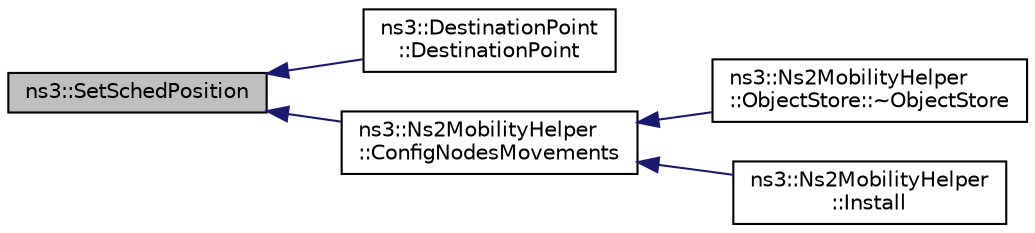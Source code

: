 digraph "ns3::SetSchedPosition"
{
  edge [fontname="Helvetica",fontsize="10",labelfontname="Helvetica",labelfontsize="10"];
  node [fontname="Helvetica",fontsize="10",shape=record];
  rankdir="LR";
  Node1 [label="ns3::SetSchedPosition",height=0.2,width=0.4,color="black", fillcolor="grey75", style="filled", fontcolor="black"];
  Node1 -> Node2 [dir="back",color="midnightblue",fontsize="10",style="solid"];
  Node2 [label="ns3::DestinationPoint\l::DestinationPoint",height=0.2,width=0.4,color="black", fillcolor="white", style="filled",URL="$d8/d9e/structns3_1_1DestinationPoint.html#a1e77229e5df85cf5db3829dcab826779"];
  Node1 -> Node3 [dir="back",color="midnightblue",fontsize="10",style="solid"];
  Node3 [label="ns3::Ns2MobilityHelper\l::ConfigNodesMovements",height=0.2,width=0.4,color="black", fillcolor="white", style="filled",URL="$d1/d5b/classns3_1_1Ns2MobilityHelper.html#a07ac38324875ef8cf45e9cd4669756dc"];
  Node3 -> Node4 [dir="back",color="midnightblue",fontsize="10",style="solid"];
  Node4 [label="ns3::Ns2MobilityHelper\l::ObjectStore::~ObjectStore",height=0.2,width=0.4,color="black", fillcolor="white", style="filled",URL="$d6/df4/classns3_1_1Ns2MobilityHelper_1_1ObjectStore.html#ab0cd1f82933fa9a661a7d4144d4e1e4f"];
  Node3 -> Node5 [dir="back",color="midnightblue",fontsize="10",style="solid"];
  Node5 [label="ns3::Ns2MobilityHelper\l::Install",height=0.2,width=0.4,color="black", fillcolor="white", style="filled",URL="$d1/d5b/classns3_1_1Ns2MobilityHelper.html#a0d22b6c0acc9cd93479fb2fafa692c14"];
}
